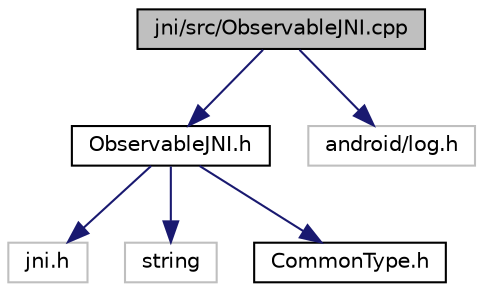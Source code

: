 digraph "jni/src/ObservableJNI.cpp"
{
  edge [fontname="Helvetica",fontsize="10",labelfontname="Helvetica",labelfontsize="10"];
  node [fontname="Helvetica",fontsize="10",shape=record];
  Node1 [label="jni/src/ObservableJNI.cpp",height=0.2,width=0.4,color="black", fillcolor="grey75", style="filled" fontcolor="black"];
  Node1 -> Node2 [color="midnightblue",fontsize="10",style="solid",fontname="Helvetica"];
  Node2 [label="ObservableJNI.h",height=0.2,width=0.4,color="black", fillcolor="white", style="filled",URL="$ObservableJNI_8h.html"];
  Node2 -> Node3 [color="midnightblue",fontsize="10",style="solid",fontname="Helvetica"];
  Node3 [label="jni.h",height=0.2,width=0.4,color="grey75", fillcolor="white", style="filled"];
  Node2 -> Node4 [color="midnightblue",fontsize="10",style="solid",fontname="Helvetica"];
  Node4 [label="string",height=0.2,width=0.4,color="grey75", fillcolor="white", style="filled"];
  Node2 -> Node5 [color="midnightblue",fontsize="10",style="solid",fontname="Helvetica"];
  Node5 [label="CommonType.h",height=0.2,width=0.4,color="black", fillcolor="white", style="filled",URL="$CommonType_8h.html"];
  Node1 -> Node6 [color="midnightblue",fontsize="10",style="solid",fontname="Helvetica"];
  Node6 [label="android/log.h",height=0.2,width=0.4,color="grey75", fillcolor="white", style="filled"];
}
